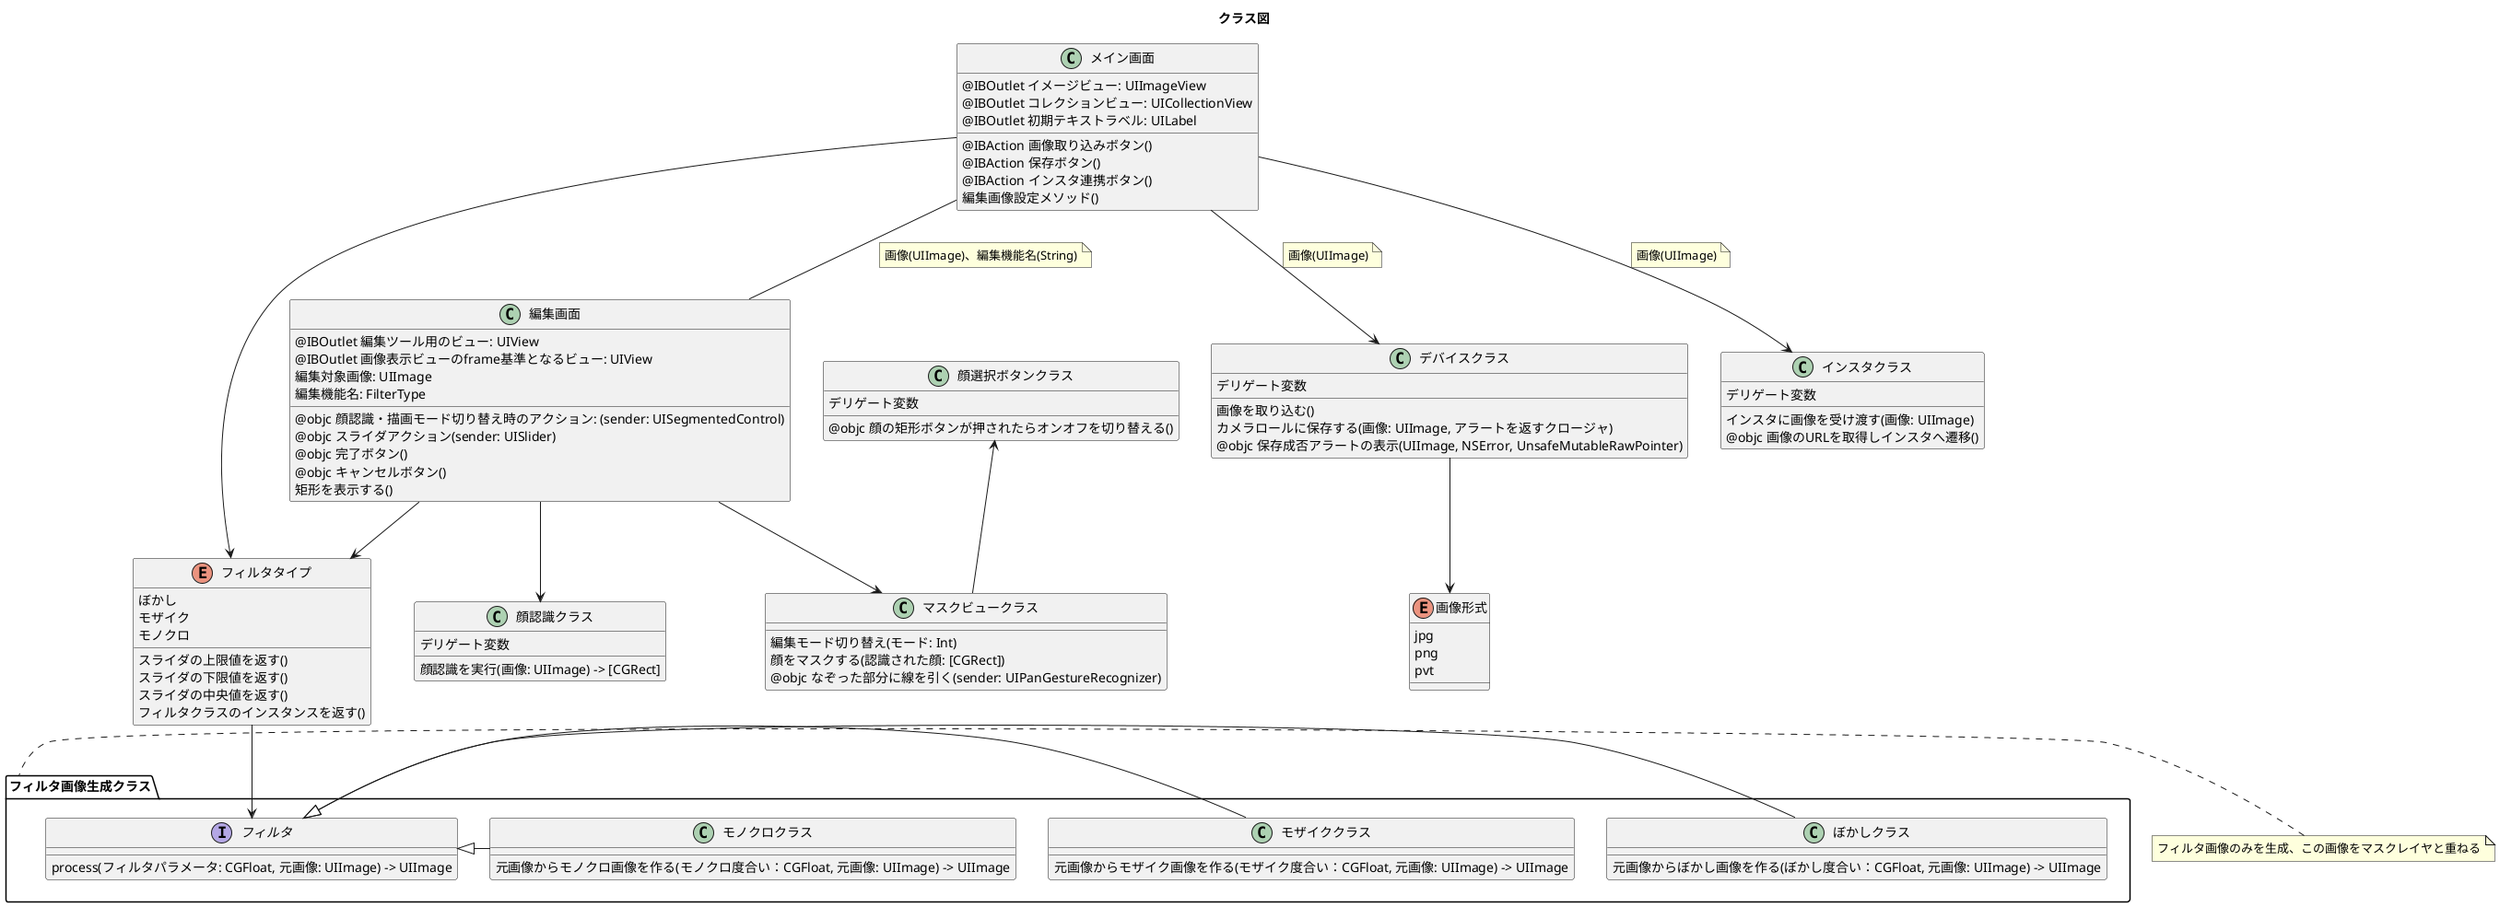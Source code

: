 @startuml
title "クラス図"

class メイン画面 {
  @IBOutlet イメージビュー: UIImageView
  @IBOutlet コレクションビュー: UICollectionView
  @IBOutlet 初期テキストラベル: UILabel
  @IBAction 画像取り込みボタン()
  @IBAction 保存ボタン()
  @IBAction インスタ連携ボタン()
  編集画像設定メソッド()
}

class 編集画面 {
  @IBOutlet 編集ツール用のビュー: UIView
  @IBOutlet 画像表示ビューのframe基準となるビュー: UIView
  編集対象画像: UIImage
  編集機能名: FilterType
  @objc 顔認識・描画モード切り替え時のアクション: (sender: UISegmentedControl)
  @objc スライダアクション(sender: UISlider)
  @objc 完了ボタン()
  @objc キャンセルボタン()
  矩形を表示する()
}

class 顔選択ボタンクラス {
  デリゲート変数
  @objc 顔の矩形ボタンが押されたらオンオフを切り替える()
}

class マスクビュークラス {
  編集モード切り替え(モード: Int)
  顔をマスクする(認識された顔: [CGRect])
  @objc なぞった部分に線を引く(sender: UIPanGestureRecognizer)
}

class 顔認識クラス {
  デリゲート変数
  顔認識を実行(画像: UIImage) -> [CGRect]
}

class デバイスクラス {
  デリゲート変数
  画像を取り込む()
  カメラロールに保存する(画像: UIImage, アラートを返すクロージャ)
  @objc 保存成否アラートの表示(UIImage, NSError, UnsafeMutableRawPointer)
}

class インスタクラス {
  デリゲート変数
  インスタに画像を受け渡す(画像: UIImage)
  @objc 画像のURLを取得しインスタへ遷移()
}

enum フィルタタイプ {
  ぼかし
  モザイク
  モノクロ
  スライダの上限値を返す()
  スライダの下限値を返す()
  スライダの中央値を返す()
  フィルタクラスのインスタンスを返す()
}

enum 画像形式 {
  jpg
  png
  pvt
}

package フィルタ画像生成クラス {
  interface フィルタ {
    process(フィルタパラメータ: CGFloat, 元画像: UIImage) -> UIImage
  }

  class ぼかしクラス {
    元画像からぼかし画像を作る(ぼかし度合い：CGFloat, 元画像: UIImage) -> UIImage
  }

  class モザイククラス {
    元画像からモザイク画像を作る(モザイク度合い：CGFloat, 元画像: UIImage) -> UIImage
  }

  class モノクロクラス {
    元画像からモノクロ画像を作る(モノクロ度合い：CGFloat, 元画像: UIImage) -> UIImage
  }

  フィルタ <|- ぼかしクラス
  フィルタ <|- モザイククラス
  フィルタ <|- モノクロクラス
}
note left of フィルタ画像生成クラス
  フィルタ画像のみを生成、この画像をマスクレイヤと重ねる
end note

メイン画面--編集画面
note left on link
  画像(UIImage)、編集機能名(String)
end note

メイン画面-->デバイスクラス
note left on link
  画像(UIImage)
end note

メイン画面-->インスタクラス
note left on link
  画像(UIImage)
end note

編集画面-->マスクビュークラス
編集画面-->顔認識クラス
顔選択ボタンクラス<--マスクビュークラス

デバイスクラス-->画像形式
メイン画面-->フィルタタイプ
編集画面-->フィルタタイプ
フィルタタイプ-->フィルタ

@enduml
